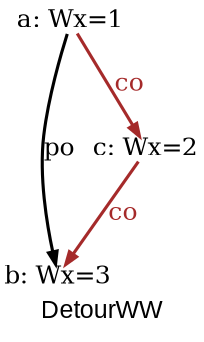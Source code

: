 digraph G {

fontname="Arial";

/* legend */
fontsize=12;
label="DetourWW";


/* the unlocked events */
eiid0 [label="a: Wx=1", shape="none", fontsize=12, pos="1.000000,0.750000!", fixedsize="true", height="0.166667", width="0.666667"];
eiid1 [label="b: Wx=3", shape="none", fontsize=12, pos="1.000000,0.000000!", fixedsize="true", height="0.166667", width="0.666667"];
eiid2 [label="c: Wx=2", shape="none", fontsize=12, pos="2.000000,0.750000!", fixedsize="true", height="0.166667", width="0.666667"];

/* the intra_causality_data edges */


/* the intra_causality_control edges */

/* the poi edges */
eiid0 -> eiid1 [label="po", fontsize=12, penwidth="1.500000", arrowsize="0.600000"];
/* the rfmap edges */


/* The viewed-before edges */
eiid0 -> eiid2 [label="co", color="brown", fontcolor="brown", fontsize=12, penwidth="1.500000", arrowsize="0.600000"];
eiid2 -> eiid1 [label="co", color="brown", fontcolor="brown", fontsize=12, penwidth="1.500000", arrowsize="0.600000"];
}
